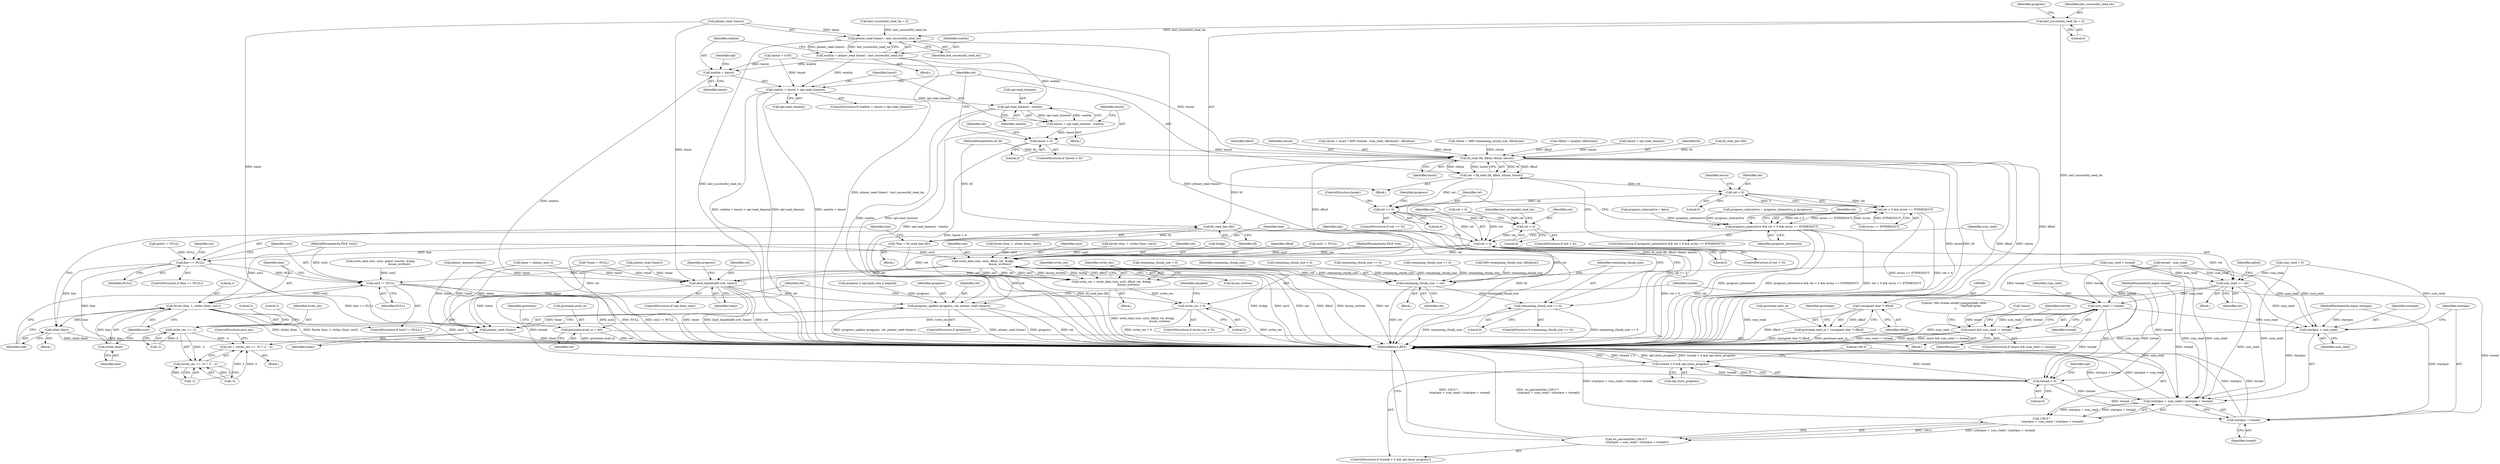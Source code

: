 digraph "0_savannah_ba6b44f6745b14dce414761a8e4b35d31b176bba@API" {
"1000148" [label="(Call,last_successful_read_tm = 0)"];
"1000478" [label="(Call,ptimer_read (timer) - last_successful_read_tm)"];
"1000476" [label="(Call,waittm = ptimer_read (timer) - last_successful_read_tm)"];
"1000483" [label="(Call,waittm + tmout > opt.read_timeout)"];
"1000493" [label="(Call,opt.read_timeout - waittm)"];
"1000491" [label="(Call,tmout = opt.read_timeout - waittm)"];
"1000499" [label="(Call,tmout < 0)"];
"1000514" [label="(Call,fd_read (fd, dlbuf, rdsize, tmout))"];
"1000512" [label="(Call,ret = fd_read (fd, dlbuf, rdsize, tmout))"];
"1000523" [label="(Call,ret < 0)"];
"1000522" [label="(Call,ret < 0 && errno == ETIMEDOUT)"];
"1000520" [label="(Call,progress_interactive && ret < 0 && errno == ETIMEDOUT)"];
"1000534" [label="(Call,ret <= 0)"];
"1000550" [label="(Call,ret > 0)"];
"1000558" [label="(Call,ret > 0)"];
"1000563" [label="(Call,sum_read += ret)"];
"1000631" [label="(Call,sum_read != toread)"];
"1000629" [label="(Call,exact && sum_read != toread)"];
"1000767" [label="(Call,toread > 0)"];
"1000766" [label="(Call,toread > 0 && opt.show_progress)"];
"1000776" [label="(Call,(startpos + sum_read) / (startpos + toread))"];
"1000774" [label="(Call,100.0 *\n                         (startpos + sum_read) / (startpos + toread))"];
"1000773" [label="(Call,ws_percenttitle (100.0 *\n                         (startpos + sum_read) / (startpos + toread)))"];
"1000780" [label="(Call,startpos + toread)"];
"1000777" [label="(Call,startpos + sum_read)"];
"1000573" [label="(Call,gzstream.avail_in = ret)"];
"1000685" [label="(Call,write_data (out, out2, dlbuf, ret, &skip,\n                                      &sum_written))"];
"1000683" [label="(Call,write_res = write_data (out, out2, dlbuf, ret, &skip,\n                                      &sum_written))"];
"1000695" [label="(Call,write_res < 0)"];
"1000702" [label="(Call,write_res == -3)"];
"1000699" [label="(Call,ret = (write_res == -3) ? -3 : -2)"];
"1000701" [label="(Call,(write_res == -3) ? -3 : -2)"];
"1000714" [label="(Call,remaining_chunk_size -= ret)"];
"1000718" [label="(Call,remaining_chunk_size == 0)"];
"1000740" [label="(Call,out2 != NULL)"];
"1000743" [label="(Call,fwrite (line, 1, strlen (line), out2))"];
"1000749" [label="(Call,xfree (line))"];
"1000755" [label="(Call,limit_bandwidth (ret, timer))"];
"1000760" [label="(Call,progress_update (progress, ret, ptimer_read (timer)))"];
"1000763" [label="(Call,ptimer_read (timer))"];
"1000582" [label="(Call,(unsigned char *) dlbuf)"];
"1000578" [label="(Call,gzstream.next_in = (unsigned char *) dlbuf)"];
"1000725" [label="(Call,fd_read_line (fd))"];
"1000723" [label="(Call,*line = fd_read_line (fd))"];
"1000728" [label="(Call,line == NULL)"];
"1000746" [label="(Call,strlen (line))"];
"1000484" [label="(Call,waittm + tmout)"];
"1000487" [label="(Call,opt.read_timeout)"];
"1000375" [label="(Call,!exact)"];
"1000124" [label="(MethodParameterIn,FILE *out2)"];
"1000720" [label="(Literal,0)"];
"1000695" [label="(Call,write_res < 0)"];
"1000467" [label="(Call,tmout = 0.95)"];
"1000689" [label="(Identifier,ret)"];
"1000499" [label="(Call,tmout < 0)"];
"1000690" [label="(Call,&skip)"];
"1000433" [label="(Call,remaining_chunk_size < 0)"];
"1000512" [label="(Call,ret = fd_read (fd, dlbuf, rdsize, tmout))"];
"1000642" [label="(Identifier,towrite)"];
"1000492" [label="(Identifier,tmout)"];
"1000725" [label="(Call,fd_read_line (fd))"];
"1000554" [label="(Identifier,last_successful_read_tm)"];
"1000558" [label="(Call,ret > 0)"];
"1000781" [label="(Identifier,startpos)"];
"1000770" [label="(Call,opt.show_progress)"];
"1000775" [label="(Literal,100.0)"];
"1000118" [label="(MethodParameterIn,wgint toread)"];
"1000718" [label="(Call,remaining_chunk_size == 0)"];
"1000755" [label="(Call,limit_bandwidth (ret, timer))"];
"1000766" [label="(Call,toread > 0 && opt.show_progress)"];
"1000481" [label="(Identifier,last_successful_read_tm)"];
"1000759" [label="(Identifier,progress)"];
"1000494" [label="(Call,opt.read_timeout)"];
"1000527" [label="(Identifier,errno)"];
"1000688" [label="(Identifier,dlbuf)"];
"1000513" [label="(Identifier,ret)"];
"1000714" [label="(Call,remaining_chunk_size -= ret)"];
"1000573" [label="(Call,gzstream.avail_in = ret)"];
"1000519" [label="(ControlStructure,if (progress_interactive && ret < 0 && errno == ETIMEDOUT))"];
"1000780" [label="(Call,startpos + toread)"];
"1000683" [label="(Call,write_res = write_data (out, out2, dlbuf, ret, &skip,\n                                      &sum_written))"];
"1000774" [label="(Call,100.0 *\n                         (startpos + sum_read) / (startpos + toread))"];
"1000383" [label="(Call,tmout = opt.read_timeout)"];
"1000344" [label="(Call,last_successful_read_tm = 0)"];
"1000414" [label="(Call,out2 != NULL)"];
"1000779" [label="(Identifier,sum_read)"];
"1000323" [label="(Call,progress_interactive = progress_interactive_p (progress))"];
"1000125" [label="(Block,)"];
"1000782" [label="(Identifier,toread)"];
"1000738" [label="(Block,)"];
"1000723" [label="(Call,*line = fd_read_line (fd))"];
"1000729" [label="(Identifier,line)"];
"1000535" [label="(Identifier,ret)"];
"1000486" [label="(Identifier,tmout)"];
"1000709" [label="(Literal,2)"];
"1000777" [label="(Call,startpos + sum_read)"];
"1000771" [label="(Identifier,opt)"];
"1000713" [label="(Block,)"];
"1000529" [label="(Call,ret = 0)"];
"1000764" [label="(Identifier,timer)"];
"1000582" [label="(Call,(unsigned char *) dlbuf)"];
"1000579" [label="(Call,gzstream.next_in)"];
"1000633" [label="(Identifier,toread)"];
"1000116" [label="(MethodParameterIn,int fd)"];
"1000744" [label="(Identifier,line)"];
"1000589" [label="(Identifier,gzstream)"];
"1000758" [label="(ControlStructure,if (progress))"];
"1000632" [label="(Identifier,sum_read)"];
"1000682" [label="(Block,)"];
"1000536" [label="(Literal,0)"];
"1000567" [label="(Call,gzbuf != NULL)"];
"1000484" [label="(Call,waittm + tmout)"];
"1000637" [label="(Literal,\"zlib stream ended unexpectedly after \"\n                                  \"%ld/%ld bytes\n\")"];
"1000747" [label="(Identifier,line)"];
"1000501" [label="(Literal,0)"];
"1000769" [label="(Literal,0)"];
"1000724" [label="(Identifier,line)"];
"1000515" [label="(Identifier,fd)"];
"1000520" [label="(Call,progress_interactive && ret < 0 && errno == ETIMEDOUT)"];
"1000717" [label="(ControlStructure,if (remaining_chunk_size == 0))"];
"1000568" [label="(Identifier,gzbuf)"];
"1000153" [label="(Identifier,progress)"];
"1000498" [label="(ControlStructure,if (tmout < 0))"];
"1000631" [label="(Call,sum_read != toread)"];
"1000762" [label="(Identifier,ret)"];
"1000521" [label="(Identifier,progress_interactive)"];
"1000570" [label="(Block,)"];
"1000753" [label="(Identifier,opt)"];
"1000701" [label="(Call,(write_res == -3) ? -3 : -2)"];
"1000525" [label="(Literal,0)"];
"1000719" [label="(Identifier,remaining_chunk_size)"];
"1000399" [label="(Call,fd_read_line (fd))"];
"1000540" [label="(Identifier,progress)"];
"1000749" [label="(Call,xfree (line))"];
"1000698" [label="(Block,)"];
"1000551" [label="(Identifier,ret)"];
"1000580" [label="(Identifier,gzstream)"];
"1000493" [label="(Call,opt.read_timeout - waittm)"];
"1000539" [label="(Call,progress || opt.limit_rate || elapsed)"];
"1000514" [label="(Call,fd_read (fd, dlbuf, rdsize, tmout))"];
"1000148" [label="(Call,last_successful_read_tm = 0)"];
"1000768" [label="(Identifier,toread)"];
"1000704" [label="(Call,-3)"];
"1000530" [label="(Identifier,ret)"];
"1000756" [label="(Identifier,ret)"];
"1000706" [label="(Call,-3)"];
"1000783" [label="(MethodReturn,RET)"];
"1000630" [label="(Identifier,exact)"];
"1000763" [label="(Call,ptimer_read (timer))"];
"1000550" [label="(Call,ret > 0)"];
"1000150" [label="(Literal,0)"];
"1000117" [label="(MethodParameterIn,FILE *out)"];
"1000522" [label="(Call,ret < 0 && errno == ETIMEDOUT)"];
"1000491" [label="(Call,tmout = opt.read_timeout - waittm)"];
"1000392" [label="(Call,remaining_chunk_size == 0)"];
"1000516" [label="(Identifier,dlbuf)"];
"1000708" [label="(Call,-2)"];
"1000760" [label="(Call,progress_update (progress, ret, ptimer_read (timer)))"];
"1000500" [label="(Identifier,tmout)"];
"1000517" [label="(Identifier,rdsize)"];
"1000778" [label="(Identifier,startpos)"];
"1000505" [label="(Identifier,ret)"];
"1000552" [label="(Literal,0)"];
"1000686" [label="(Identifier,out)"];
"1000743" [label="(Call,fwrite (line, 1, strlen (line), out2))"];
"1000767" [label="(Call,toread > 0)"];
"1000700" [label="(Identifier,ret)"];
"1000707" [label="(Literal,3)"];
"1000533" [label="(ControlStructure,if (ret <= 0))"];
"1000485" [label="(Identifier,waittm)"];
"1000477" [label="(Identifier,waittm)"];
"1000716" [label="(Identifier,ret)"];
"1000728" [label="(Call,line == NULL)"];
"1000730" [label="(Identifier,NULL)"];
"1000490" [label="(Block,)"];
"1000156" [label="(Call,progress_interactive = false)"];
"1000746" [label="(Call,strlen (line))"];
"1000685" [label="(Call,write_data (out, out2, dlbuf, ret, &skip,\n                                      &sum_written))"];
"1000534" [label="(Call,ret <= 0)"];
"1000751" [label="(ControlStructure,if (opt.limit_rate))"];
"1000559" [label="(Identifier,ret)"];
"1000727" [label="(ControlStructure,if (line == NULL))"];
"1000478" [label="(Call,ptimer_read (timer) - last_successful_read_tm)"];
"1000684" [label="(Identifier,write_res)"];
"1000739" [label="(ControlStructure,if (out2 != NULL))"];
"1000417" [label="(Call,fwrite (line, 1, strlen (line), out2))"];
"1000733" [label="(Identifier,ret)"];
"1000721" [label="(Block,)"];
"1000537" [label="(ControlStructure,break;)"];
"1000776" [label="(Call,(startpos + sum_read) / (startpos + toread))"];
"1000363" [label="(Call,rdsize = exact ? MIN (toread - sum_read, dlbufsize) : dlbufsize)"];
"1000443" [label="(Call,remaining_chunk_size == 0)"];
"1000483" [label="(Call,waittm + tmout > opt.read_timeout)"];
"1000518" [label="(Identifier,tmout)"];
"1000741" [label="(Identifier,out2)"];
"1000476" [label="(Call,waittm = ptimer_read (timer) - last_successful_read_tm)"];
"1000482" [label="(ControlStructure,if (waittm + tmout > opt.read_timeout))"];
"1000584" [label="(Identifier,dlbuf)"];
"1000578" [label="(Call,gzstream.next_in = (unsigned char *) dlbuf)"];
"1000459" [label="(Call,rdsize = MIN (remaining_chunk_size, dlbufsize))"];
"1000523" [label="(Call,ret < 0)"];
"1000178" [label="(Call,sum_read = 0)"];
"1000555" [label="(Call,ptimer_read (timer))"];
"1000119" [label="(MethodParameterIn,wgint startpos)"];
"1000710" [label="(ControlStructure,goto out;)"];
"1000699" [label="(Call,ret = (write_res == -3) ? -3 : -2)"];
"1000461" [label="(Call,MIN (remaining_chunk_size, dlbufsize))"];
"1000557" [label="(ControlStructure,if (ret > 0))"];
"1000692" [label="(Call,&sum_written)"];
"1000547" [label="(Call,ptimer_measure (timer))"];
"1000761" [label="(Identifier,progress)"];
"1000139" [label="(Call,*dlbuf = xmalloc (dlbufsize))"];
"1000712" [label="(Identifier,chunked)"];
"1000186" [label="(Call,remaining_chunk_size = 0)"];
"1000765" [label="(ControlStructure,if (toread > 0 && opt.show_progress))"];
"1000687" [label="(Identifier,out2)"];
"1000144" [label="(Call,*timer = NULL)"];
"1000561" [label="(Block,)"];
"1000628" [label="(ControlStructure,if (exact && sum_read != toread))"];
"1000702" [label="(Call,write_res == -3)"];
"1000742" [label="(Identifier,NULL)"];
"1000745" [label="(Literal,1)"];
"1000715" [label="(Identifier,remaining_chunk_size)"];
"1000748" [label="(Identifier,out2)"];
"1000740" [label="(Call,out2 != NULL)"];
"1000563" [label="(Call,sum_read += ret)"];
"1000703" [label="(Identifier,write_res)"];
"1000341" [label="(Call,timer = ptimer_new ())"];
"1000497" [label="(Identifier,waittm)"];
"1000650" [label="(Call,write_data (out, out2, gzbuf, towrite, &skip,\n                                          &sum_written))"];
"1000479" [label="(Call,ptimer_read (timer))"];
"1000696" [label="(Identifier,write_res)"];
"1000450" [label="(Call,fwrite (line, 1, strlen (line), out2))"];
"1000577" [label="(Identifier,ret)"];
"1000377" [label="(Call,sum_read < toread)"];
"1000526" [label="(Call,errno == ETIMEDOUT)"];
"1000773" [label="(Call,ws_percenttitle (100.0 *\n                         (startpos + sum_read) / (startpos + toread)))"];
"1000757" [label="(Identifier,timer)"];
"1000565" [label="(Identifier,ret)"];
"1000549" [label="(ControlStructure,if (ret > 0))"];
"1000629" [label="(Call,exact && sum_read != toread)"];
"1000560" [label="(Literal,0)"];
"1000149" [label="(Identifier,last_successful_read_tm)"];
"1000574" [label="(Call,gzstream.avail_in)"];
"1000694" [label="(ControlStructure,if (write_res < 0))"];
"1000697" [label="(Literal,0)"];
"1000564" [label="(Identifier,sum_read)"];
"1000726" [label="(Identifier,fd)"];
"1000750" [label="(Identifier,line)"];
"1000488" [label="(Identifier,opt)"];
"1000524" [label="(Identifier,ret)"];
"1000368" [label="(Call,toread - sum_read)"];
"1000474" [label="(Block,)"];
"1000148" -> "1000125"  [label="AST: "];
"1000148" -> "1000150"  [label="CFG: "];
"1000149" -> "1000148"  [label="AST: "];
"1000150" -> "1000148"  [label="AST: "];
"1000153" -> "1000148"  [label="CFG: "];
"1000148" -> "1000783"  [label="DDG: last_successful_read_tm"];
"1000148" -> "1000478"  [label="DDG: last_successful_read_tm"];
"1000478" -> "1000476"  [label="AST: "];
"1000478" -> "1000481"  [label="CFG: "];
"1000479" -> "1000478"  [label="AST: "];
"1000481" -> "1000478"  [label="AST: "];
"1000476" -> "1000478"  [label="CFG: "];
"1000478" -> "1000783"  [label="DDG: ptimer_read (timer)"];
"1000478" -> "1000783"  [label="DDG: last_successful_read_tm"];
"1000478" -> "1000476"  [label="DDG: ptimer_read (timer)"];
"1000478" -> "1000476"  [label="DDG: last_successful_read_tm"];
"1000479" -> "1000478"  [label="DDG: timer"];
"1000344" -> "1000478"  [label="DDG: last_successful_read_tm"];
"1000476" -> "1000474"  [label="AST: "];
"1000477" -> "1000476"  [label="AST: "];
"1000485" -> "1000476"  [label="CFG: "];
"1000476" -> "1000783"  [label="DDG: ptimer_read (timer) - last_successful_read_tm"];
"1000476" -> "1000483"  [label="DDG: waittm"];
"1000476" -> "1000484"  [label="DDG: waittm"];
"1000476" -> "1000493"  [label="DDG: waittm"];
"1000483" -> "1000482"  [label="AST: "];
"1000483" -> "1000487"  [label="CFG: "];
"1000484" -> "1000483"  [label="AST: "];
"1000487" -> "1000483"  [label="AST: "];
"1000492" -> "1000483"  [label="CFG: "];
"1000513" -> "1000483"  [label="CFG: "];
"1000483" -> "1000783"  [label="DDG: waittm + tmout > opt.read_timeout"];
"1000483" -> "1000783"  [label="DDG: opt.read_timeout"];
"1000483" -> "1000783"  [label="DDG: waittm + tmout"];
"1000467" -> "1000483"  [label="DDG: tmout"];
"1000483" -> "1000493"  [label="DDG: opt.read_timeout"];
"1000493" -> "1000491"  [label="AST: "];
"1000493" -> "1000497"  [label="CFG: "];
"1000494" -> "1000493"  [label="AST: "];
"1000497" -> "1000493"  [label="AST: "];
"1000491" -> "1000493"  [label="CFG: "];
"1000493" -> "1000783"  [label="DDG: opt.read_timeout"];
"1000493" -> "1000783"  [label="DDG: waittm"];
"1000493" -> "1000491"  [label="DDG: opt.read_timeout"];
"1000493" -> "1000491"  [label="DDG: waittm"];
"1000491" -> "1000490"  [label="AST: "];
"1000492" -> "1000491"  [label="AST: "];
"1000500" -> "1000491"  [label="CFG: "];
"1000491" -> "1000783"  [label="DDG: opt.read_timeout - waittm"];
"1000491" -> "1000499"  [label="DDG: tmout"];
"1000499" -> "1000498"  [label="AST: "];
"1000499" -> "1000501"  [label="CFG: "];
"1000500" -> "1000499"  [label="AST: "];
"1000501" -> "1000499"  [label="AST: "];
"1000505" -> "1000499"  [label="CFG: "];
"1000513" -> "1000499"  [label="CFG: "];
"1000499" -> "1000783"  [label="DDG: tmout < 0"];
"1000499" -> "1000514"  [label="DDG: tmout"];
"1000514" -> "1000512"  [label="AST: "];
"1000514" -> "1000518"  [label="CFG: "];
"1000515" -> "1000514"  [label="AST: "];
"1000516" -> "1000514"  [label="AST: "];
"1000517" -> "1000514"  [label="AST: "];
"1000518" -> "1000514"  [label="AST: "];
"1000512" -> "1000514"  [label="CFG: "];
"1000514" -> "1000783"  [label="DDG: tmout"];
"1000514" -> "1000783"  [label="DDG: fd"];
"1000514" -> "1000783"  [label="DDG: dlbuf"];
"1000514" -> "1000783"  [label="DDG: rdsize"];
"1000514" -> "1000512"  [label="DDG: fd"];
"1000514" -> "1000512"  [label="DDG: dlbuf"];
"1000514" -> "1000512"  [label="DDG: rdsize"];
"1000514" -> "1000512"  [label="DDG: tmout"];
"1000399" -> "1000514"  [label="DDG: fd"];
"1000116" -> "1000514"  [label="DDG: fd"];
"1000139" -> "1000514"  [label="DDG: dlbuf"];
"1000459" -> "1000514"  [label="DDG: rdsize"];
"1000363" -> "1000514"  [label="DDG: rdsize"];
"1000383" -> "1000514"  [label="DDG: tmout"];
"1000467" -> "1000514"  [label="DDG: tmout"];
"1000514" -> "1000582"  [label="DDG: dlbuf"];
"1000514" -> "1000685"  [label="DDG: dlbuf"];
"1000514" -> "1000725"  [label="DDG: fd"];
"1000512" -> "1000125"  [label="AST: "];
"1000513" -> "1000512"  [label="AST: "];
"1000521" -> "1000512"  [label="CFG: "];
"1000512" -> "1000783"  [label="DDG: fd_read (fd, dlbuf, rdsize, tmout)"];
"1000512" -> "1000523"  [label="DDG: ret"];
"1000512" -> "1000534"  [label="DDG: ret"];
"1000523" -> "1000522"  [label="AST: "];
"1000523" -> "1000525"  [label="CFG: "];
"1000524" -> "1000523"  [label="AST: "];
"1000525" -> "1000523"  [label="AST: "];
"1000527" -> "1000523"  [label="CFG: "];
"1000522" -> "1000523"  [label="CFG: "];
"1000523" -> "1000522"  [label="DDG: ret"];
"1000523" -> "1000522"  [label="DDG: 0"];
"1000523" -> "1000534"  [label="DDG: ret"];
"1000522" -> "1000520"  [label="AST: "];
"1000522" -> "1000526"  [label="CFG: "];
"1000526" -> "1000522"  [label="AST: "];
"1000520" -> "1000522"  [label="CFG: "];
"1000522" -> "1000783"  [label="DDG: errno == ETIMEDOUT"];
"1000522" -> "1000783"  [label="DDG: ret < 0"];
"1000522" -> "1000520"  [label="DDG: ret < 0"];
"1000522" -> "1000520"  [label="DDG: errno == ETIMEDOUT"];
"1000526" -> "1000522"  [label="DDG: errno"];
"1000526" -> "1000522"  [label="DDG: ETIMEDOUT"];
"1000520" -> "1000519"  [label="AST: "];
"1000520" -> "1000521"  [label="CFG: "];
"1000521" -> "1000520"  [label="AST: "];
"1000530" -> "1000520"  [label="CFG: "];
"1000535" -> "1000520"  [label="CFG: "];
"1000520" -> "1000783"  [label="DDG: progress_interactive && ret < 0 && errno == ETIMEDOUT"];
"1000520" -> "1000783"  [label="DDG: ret < 0 && errno == ETIMEDOUT"];
"1000520" -> "1000783"  [label="DDG: progress_interactive"];
"1000156" -> "1000520"  [label="DDG: progress_interactive"];
"1000323" -> "1000520"  [label="DDG: progress_interactive"];
"1000534" -> "1000533"  [label="AST: "];
"1000534" -> "1000536"  [label="CFG: "];
"1000535" -> "1000534"  [label="AST: "];
"1000536" -> "1000534"  [label="AST: "];
"1000537" -> "1000534"  [label="CFG: "];
"1000540" -> "1000534"  [label="CFG: "];
"1000534" -> "1000783"  [label="DDG: ret <= 0"];
"1000534" -> "1000550"  [label="DDG: ret"];
"1000534" -> "1000558"  [label="DDG: ret"];
"1000550" -> "1000549"  [label="AST: "];
"1000550" -> "1000552"  [label="CFG: "];
"1000551" -> "1000550"  [label="AST: "];
"1000552" -> "1000550"  [label="AST: "];
"1000554" -> "1000550"  [label="CFG: "];
"1000559" -> "1000550"  [label="CFG: "];
"1000529" -> "1000550"  [label="DDG: ret"];
"1000550" -> "1000558"  [label="DDG: ret"];
"1000558" -> "1000557"  [label="AST: "];
"1000558" -> "1000560"  [label="CFG: "];
"1000559" -> "1000558"  [label="AST: "];
"1000560" -> "1000558"  [label="AST: "];
"1000564" -> "1000558"  [label="CFG: "];
"1000753" -> "1000558"  [label="CFG: "];
"1000558" -> "1000783"  [label="DDG: ret > 0"];
"1000558" -> "1000783"  [label="DDG: ret"];
"1000529" -> "1000558"  [label="DDG: ret"];
"1000558" -> "1000563"  [label="DDG: ret"];
"1000558" -> "1000573"  [label="DDG: ret"];
"1000558" -> "1000685"  [label="DDG: ret"];
"1000558" -> "1000714"  [label="DDG: ret"];
"1000558" -> "1000755"  [label="DDG: ret"];
"1000558" -> "1000760"  [label="DDG: ret"];
"1000563" -> "1000561"  [label="AST: "];
"1000563" -> "1000565"  [label="CFG: "];
"1000564" -> "1000563"  [label="AST: "];
"1000565" -> "1000563"  [label="AST: "];
"1000568" -> "1000563"  [label="CFG: "];
"1000563" -> "1000783"  [label="DDG: sum_read"];
"1000368" -> "1000563"  [label="DDG: sum_read"];
"1000178" -> "1000563"  [label="DDG: sum_read"];
"1000377" -> "1000563"  [label="DDG: sum_read"];
"1000563" -> "1000631"  [label="DDG: sum_read"];
"1000563" -> "1000776"  [label="DDG: sum_read"];
"1000563" -> "1000777"  [label="DDG: sum_read"];
"1000631" -> "1000629"  [label="AST: "];
"1000631" -> "1000633"  [label="CFG: "];
"1000632" -> "1000631"  [label="AST: "];
"1000633" -> "1000631"  [label="AST: "];
"1000629" -> "1000631"  [label="CFG: "];
"1000631" -> "1000783"  [label="DDG: sum_read"];
"1000631" -> "1000629"  [label="DDG: sum_read"];
"1000631" -> "1000629"  [label="DDG: toread"];
"1000368" -> "1000631"  [label="DDG: toread"];
"1000377" -> "1000631"  [label="DDG: toread"];
"1000118" -> "1000631"  [label="DDG: toread"];
"1000631" -> "1000767"  [label="DDG: toread"];
"1000631" -> "1000776"  [label="DDG: sum_read"];
"1000631" -> "1000777"  [label="DDG: sum_read"];
"1000629" -> "1000628"  [label="AST: "];
"1000629" -> "1000630"  [label="CFG: "];
"1000630" -> "1000629"  [label="AST: "];
"1000637" -> "1000629"  [label="CFG: "];
"1000642" -> "1000629"  [label="CFG: "];
"1000629" -> "1000783"  [label="DDG: exact"];
"1000629" -> "1000783"  [label="DDG: exact && sum_read != toread"];
"1000629" -> "1000783"  [label="DDG: sum_read != toread"];
"1000375" -> "1000629"  [label="DDG: exact"];
"1000767" -> "1000766"  [label="AST: "];
"1000767" -> "1000769"  [label="CFG: "];
"1000768" -> "1000767"  [label="AST: "];
"1000769" -> "1000767"  [label="AST: "];
"1000771" -> "1000767"  [label="CFG: "];
"1000766" -> "1000767"  [label="CFG: "];
"1000767" -> "1000783"  [label="DDG: toread"];
"1000767" -> "1000766"  [label="DDG: toread"];
"1000767" -> "1000766"  [label="DDG: 0"];
"1000368" -> "1000767"  [label="DDG: toread"];
"1000377" -> "1000767"  [label="DDG: toread"];
"1000118" -> "1000767"  [label="DDG: toread"];
"1000767" -> "1000776"  [label="DDG: toread"];
"1000767" -> "1000780"  [label="DDG: toread"];
"1000766" -> "1000765"  [label="AST: "];
"1000766" -> "1000770"  [label="CFG: "];
"1000770" -> "1000766"  [label="AST: "];
"1000775" -> "1000766"  [label="CFG: "];
"1000783" -> "1000766"  [label="CFG: "];
"1000766" -> "1000783"  [label="DDG: toread > 0"];
"1000766" -> "1000783"  [label="DDG: opt.show_progress"];
"1000766" -> "1000783"  [label="DDG: toread > 0 && opt.show_progress"];
"1000776" -> "1000774"  [label="AST: "];
"1000776" -> "1000780"  [label="CFG: "];
"1000777" -> "1000776"  [label="AST: "];
"1000780" -> "1000776"  [label="AST: "];
"1000774" -> "1000776"  [label="CFG: "];
"1000776" -> "1000783"  [label="DDG: startpos + toread"];
"1000776" -> "1000783"  [label="DDG: startpos + sum_read"];
"1000776" -> "1000774"  [label="DDG: startpos + sum_read"];
"1000776" -> "1000774"  [label="DDG: startpos + toread"];
"1000119" -> "1000776"  [label="DDG: startpos"];
"1000368" -> "1000776"  [label="DDG: sum_read"];
"1000178" -> "1000776"  [label="DDG: sum_read"];
"1000377" -> "1000776"  [label="DDG: sum_read"];
"1000118" -> "1000776"  [label="DDG: toread"];
"1000774" -> "1000773"  [label="AST: "];
"1000775" -> "1000774"  [label="AST: "];
"1000773" -> "1000774"  [label="CFG: "];
"1000774" -> "1000783"  [label="DDG: (startpos + sum_read) / (startpos + toread)"];
"1000774" -> "1000773"  [label="DDG: 100.0"];
"1000774" -> "1000773"  [label="DDG: (startpos + sum_read) / (startpos + toread)"];
"1000773" -> "1000765"  [label="AST: "];
"1000783" -> "1000773"  [label="CFG: "];
"1000773" -> "1000783"  [label="DDG: ws_percenttitle (100.0 *\n                         (startpos + sum_read) / (startpos + toread))"];
"1000773" -> "1000783"  [label="DDG: 100.0 *\n                         (startpos + sum_read) / (startpos + toread)"];
"1000780" -> "1000782"  [label="CFG: "];
"1000781" -> "1000780"  [label="AST: "];
"1000782" -> "1000780"  [label="AST: "];
"1000780" -> "1000783"  [label="DDG: startpos"];
"1000780" -> "1000783"  [label="DDG: toread"];
"1000119" -> "1000780"  [label="DDG: startpos"];
"1000118" -> "1000780"  [label="DDG: toread"];
"1000777" -> "1000779"  [label="CFG: "];
"1000778" -> "1000777"  [label="AST: "];
"1000779" -> "1000777"  [label="AST: "];
"1000781" -> "1000777"  [label="CFG: "];
"1000777" -> "1000783"  [label="DDG: sum_read"];
"1000119" -> "1000777"  [label="DDG: startpos"];
"1000368" -> "1000777"  [label="DDG: sum_read"];
"1000178" -> "1000777"  [label="DDG: sum_read"];
"1000377" -> "1000777"  [label="DDG: sum_read"];
"1000573" -> "1000570"  [label="AST: "];
"1000573" -> "1000577"  [label="CFG: "];
"1000574" -> "1000573"  [label="AST: "];
"1000577" -> "1000573"  [label="AST: "];
"1000580" -> "1000573"  [label="CFG: "];
"1000573" -> "1000783"  [label="DDG: ret"];
"1000573" -> "1000783"  [label="DDG: gzstream.avail_in"];
"1000685" -> "1000683"  [label="AST: "];
"1000685" -> "1000692"  [label="CFG: "];
"1000686" -> "1000685"  [label="AST: "];
"1000687" -> "1000685"  [label="AST: "];
"1000688" -> "1000685"  [label="AST: "];
"1000689" -> "1000685"  [label="AST: "];
"1000690" -> "1000685"  [label="AST: "];
"1000692" -> "1000685"  [label="AST: "];
"1000683" -> "1000685"  [label="CFG: "];
"1000685" -> "1000783"  [label="DDG: ret"];
"1000685" -> "1000783"  [label="DDG: &skip"];
"1000685" -> "1000783"  [label="DDG: out2"];
"1000685" -> "1000783"  [label="DDG: out"];
"1000685" -> "1000783"  [label="DDG: dlbuf"];
"1000685" -> "1000783"  [label="DDG: &sum_written"];
"1000685" -> "1000683"  [label="DDG: out"];
"1000685" -> "1000683"  [label="DDG: ret"];
"1000685" -> "1000683"  [label="DDG: out2"];
"1000685" -> "1000683"  [label="DDG: &sum_written"];
"1000685" -> "1000683"  [label="DDG: &skip"];
"1000685" -> "1000683"  [label="DDG: dlbuf"];
"1000117" -> "1000685"  [label="DDG: out"];
"1000450" -> "1000685"  [label="DDG: out2"];
"1000417" -> "1000685"  [label="DDG: out2"];
"1000414" -> "1000685"  [label="DDG: out2"];
"1000124" -> "1000685"  [label="DDG: out2"];
"1000685" -> "1000714"  [label="DDG: ret"];
"1000685" -> "1000740"  [label="DDG: out2"];
"1000685" -> "1000755"  [label="DDG: ret"];
"1000685" -> "1000760"  [label="DDG: ret"];
"1000683" -> "1000682"  [label="AST: "];
"1000684" -> "1000683"  [label="AST: "];
"1000696" -> "1000683"  [label="CFG: "];
"1000683" -> "1000783"  [label="DDG: write_data (out, out2, dlbuf, ret, &skip,\n                                      &sum_written)"];
"1000683" -> "1000695"  [label="DDG: write_res"];
"1000695" -> "1000694"  [label="AST: "];
"1000695" -> "1000697"  [label="CFG: "];
"1000696" -> "1000695"  [label="AST: "];
"1000697" -> "1000695"  [label="AST: "];
"1000700" -> "1000695"  [label="CFG: "];
"1000712" -> "1000695"  [label="CFG: "];
"1000695" -> "1000783"  [label="DDG: write_res < 0"];
"1000695" -> "1000783"  [label="DDG: write_res"];
"1000695" -> "1000702"  [label="DDG: write_res"];
"1000702" -> "1000701"  [label="AST: "];
"1000702" -> "1000704"  [label="CFG: "];
"1000703" -> "1000702"  [label="AST: "];
"1000704" -> "1000702"  [label="AST: "];
"1000707" -> "1000702"  [label="CFG: "];
"1000709" -> "1000702"  [label="CFG: "];
"1000702" -> "1000699"  [label="DDG: -3"];
"1000704" -> "1000702"  [label="DDG: 3"];
"1000702" -> "1000701"  [label="DDG: -3"];
"1000699" -> "1000698"  [label="AST: "];
"1000699" -> "1000701"  [label="CFG: "];
"1000700" -> "1000699"  [label="AST: "];
"1000701" -> "1000699"  [label="AST: "];
"1000710" -> "1000699"  [label="CFG: "];
"1000706" -> "1000699"  [label="DDG: 3"];
"1000708" -> "1000699"  [label="DDG: 2"];
"1000701" -> "1000706"  [label="CFG: "];
"1000701" -> "1000708"  [label="CFG: "];
"1000706" -> "1000701"  [label="AST: "];
"1000708" -> "1000701"  [label="AST: "];
"1000706" -> "1000701"  [label="DDG: 3"];
"1000708" -> "1000701"  [label="DDG: 2"];
"1000714" -> "1000713"  [label="AST: "];
"1000714" -> "1000716"  [label="CFG: "];
"1000715" -> "1000714"  [label="AST: "];
"1000716" -> "1000714"  [label="AST: "];
"1000719" -> "1000714"  [label="CFG: "];
"1000714" -> "1000783"  [label="DDG: ret"];
"1000186" -> "1000714"  [label="DDG: remaining_chunk_size"];
"1000433" -> "1000714"  [label="DDG: remaining_chunk_size"];
"1000392" -> "1000714"  [label="DDG: remaining_chunk_size"];
"1000461" -> "1000714"  [label="DDG: remaining_chunk_size"];
"1000443" -> "1000714"  [label="DDG: remaining_chunk_size"];
"1000714" -> "1000718"  [label="DDG: remaining_chunk_size"];
"1000718" -> "1000717"  [label="AST: "];
"1000718" -> "1000720"  [label="CFG: "];
"1000719" -> "1000718"  [label="AST: "];
"1000720" -> "1000718"  [label="AST: "];
"1000724" -> "1000718"  [label="CFG: "];
"1000753" -> "1000718"  [label="CFG: "];
"1000718" -> "1000783"  [label="DDG: remaining_chunk_size"];
"1000718" -> "1000783"  [label="DDG: remaining_chunk_size == 0"];
"1000740" -> "1000739"  [label="AST: "];
"1000740" -> "1000742"  [label="CFG: "];
"1000741" -> "1000740"  [label="AST: "];
"1000742" -> "1000740"  [label="AST: "];
"1000744" -> "1000740"  [label="CFG: "];
"1000750" -> "1000740"  [label="CFG: "];
"1000740" -> "1000783"  [label="DDG: NULL"];
"1000740" -> "1000783"  [label="DDG: out2 != NULL"];
"1000740" -> "1000783"  [label="DDG: out2"];
"1000650" -> "1000740"  [label="DDG: out2"];
"1000124" -> "1000740"  [label="DDG: out2"];
"1000728" -> "1000740"  [label="DDG: NULL"];
"1000740" -> "1000743"  [label="DDG: out2"];
"1000743" -> "1000739"  [label="AST: "];
"1000743" -> "1000748"  [label="CFG: "];
"1000744" -> "1000743"  [label="AST: "];
"1000745" -> "1000743"  [label="AST: "];
"1000746" -> "1000743"  [label="AST: "];
"1000748" -> "1000743"  [label="AST: "];
"1000750" -> "1000743"  [label="CFG: "];
"1000743" -> "1000783"  [label="DDG: out2"];
"1000743" -> "1000783"  [label="DDG: strlen (line)"];
"1000743" -> "1000783"  [label="DDG: fwrite (line, 1, strlen (line), out2)"];
"1000746" -> "1000743"  [label="DDG: line"];
"1000124" -> "1000743"  [label="DDG: out2"];
"1000743" -> "1000749"  [label="DDG: line"];
"1000749" -> "1000738"  [label="AST: "];
"1000749" -> "1000750"  [label="CFG: "];
"1000750" -> "1000749"  [label="AST: "];
"1000753" -> "1000749"  [label="CFG: "];
"1000749" -> "1000783"  [label="DDG: line"];
"1000749" -> "1000783"  [label="DDG: xfree (line)"];
"1000728" -> "1000749"  [label="DDG: line"];
"1000755" -> "1000751"  [label="AST: "];
"1000755" -> "1000757"  [label="CFG: "];
"1000756" -> "1000755"  [label="AST: "];
"1000757" -> "1000755"  [label="AST: "];
"1000759" -> "1000755"  [label="CFG: "];
"1000755" -> "1000783"  [label="DDG: timer"];
"1000755" -> "1000783"  [label="DDG: limit_bandwidth (ret, timer)"];
"1000755" -> "1000783"  [label="DDG: ret"];
"1000547" -> "1000755"  [label="DDG: timer"];
"1000555" -> "1000755"  [label="DDG: timer"];
"1000479" -> "1000755"  [label="DDG: timer"];
"1000341" -> "1000755"  [label="DDG: timer"];
"1000144" -> "1000755"  [label="DDG: timer"];
"1000755" -> "1000760"  [label="DDG: ret"];
"1000755" -> "1000763"  [label="DDG: timer"];
"1000760" -> "1000758"  [label="AST: "];
"1000760" -> "1000763"  [label="CFG: "];
"1000761" -> "1000760"  [label="AST: "];
"1000762" -> "1000760"  [label="AST: "];
"1000763" -> "1000760"  [label="AST: "];
"1000768" -> "1000760"  [label="CFG: "];
"1000760" -> "1000783"  [label="DDG: ret"];
"1000760" -> "1000783"  [label="DDG: progress_update (progress, ret, ptimer_read (timer))"];
"1000760" -> "1000783"  [label="DDG: ptimer_read (timer)"];
"1000760" -> "1000783"  [label="DDG: progress"];
"1000539" -> "1000760"  [label="DDG: progress"];
"1000763" -> "1000760"  [label="DDG: timer"];
"1000763" -> "1000764"  [label="CFG: "];
"1000764" -> "1000763"  [label="AST: "];
"1000763" -> "1000783"  [label="DDG: timer"];
"1000547" -> "1000763"  [label="DDG: timer"];
"1000555" -> "1000763"  [label="DDG: timer"];
"1000479" -> "1000763"  [label="DDG: timer"];
"1000341" -> "1000763"  [label="DDG: timer"];
"1000144" -> "1000763"  [label="DDG: timer"];
"1000582" -> "1000578"  [label="AST: "];
"1000582" -> "1000584"  [label="CFG: "];
"1000583" -> "1000582"  [label="AST: "];
"1000584" -> "1000582"  [label="AST: "];
"1000578" -> "1000582"  [label="CFG: "];
"1000582" -> "1000783"  [label="DDG: dlbuf"];
"1000582" -> "1000578"  [label="DDG: dlbuf"];
"1000578" -> "1000570"  [label="AST: "];
"1000579" -> "1000578"  [label="AST: "];
"1000589" -> "1000578"  [label="CFG: "];
"1000578" -> "1000783"  [label="DDG: gzstream.next_in"];
"1000578" -> "1000783"  [label="DDG: (unsigned char *) dlbuf"];
"1000725" -> "1000723"  [label="AST: "];
"1000725" -> "1000726"  [label="CFG: "];
"1000726" -> "1000725"  [label="AST: "];
"1000723" -> "1000725"  [label="CFG: "];
"1000725" -> "1000783"  [label="DDG: fd"];
"1000725" -> "1000723"  [label="DDG: fd"];
"1000116" -> "1000725"  [label="DDG: fd"];
"1000723" -> "1000721"  [label="AST: "];
"1000724" -> "1000723"  [label="AST: "];
"1000729" -> "1000723"  [label="CFG: "];
"1000723" -> "1000783"  [label="DDG: fd_read_line (fd)"];
"1000723" -> "1000728"  [label="DDG: line"];
"1000728" -> "1000727"  [label="AST: "];
"1000728" -> "1000730"  [label="CFG: "];
"1000729" -> "1000728"  [label="AST: "];
"1000730" -> "1000728"  [label="AST: "];
"1000733" -> "1000728"  [label="CFG: "];
"1000741" -> "1000728"  [label="CFG: "];
"1000728" -> "1000783"  [label="DDG: line == NULL"];
"1000567" -> "1000728"  [label="DDG: NULL"];
"1000728" -> "1000746"  [label="DDG: line"];
"1000746" -> "1000747"  [label="CFG: "];
"1000747" -> "1000746"  [label="AST: "];
"1000748" -> "1000746"  [label="CFG: "];
"1000484" -> "1000486"  [label="CFG: "];
"1000485" -> "1000484"  [label="AST: "];
"1000486" -> "1000484"  [label="AST: "];
"1000488" -> "1000484"  [label="CFG: "];
"1000484" -> "1000783"  [label="DDG: waittm"];
"1000467" -> "1000484"  [label="DDG: tmout"];
}
